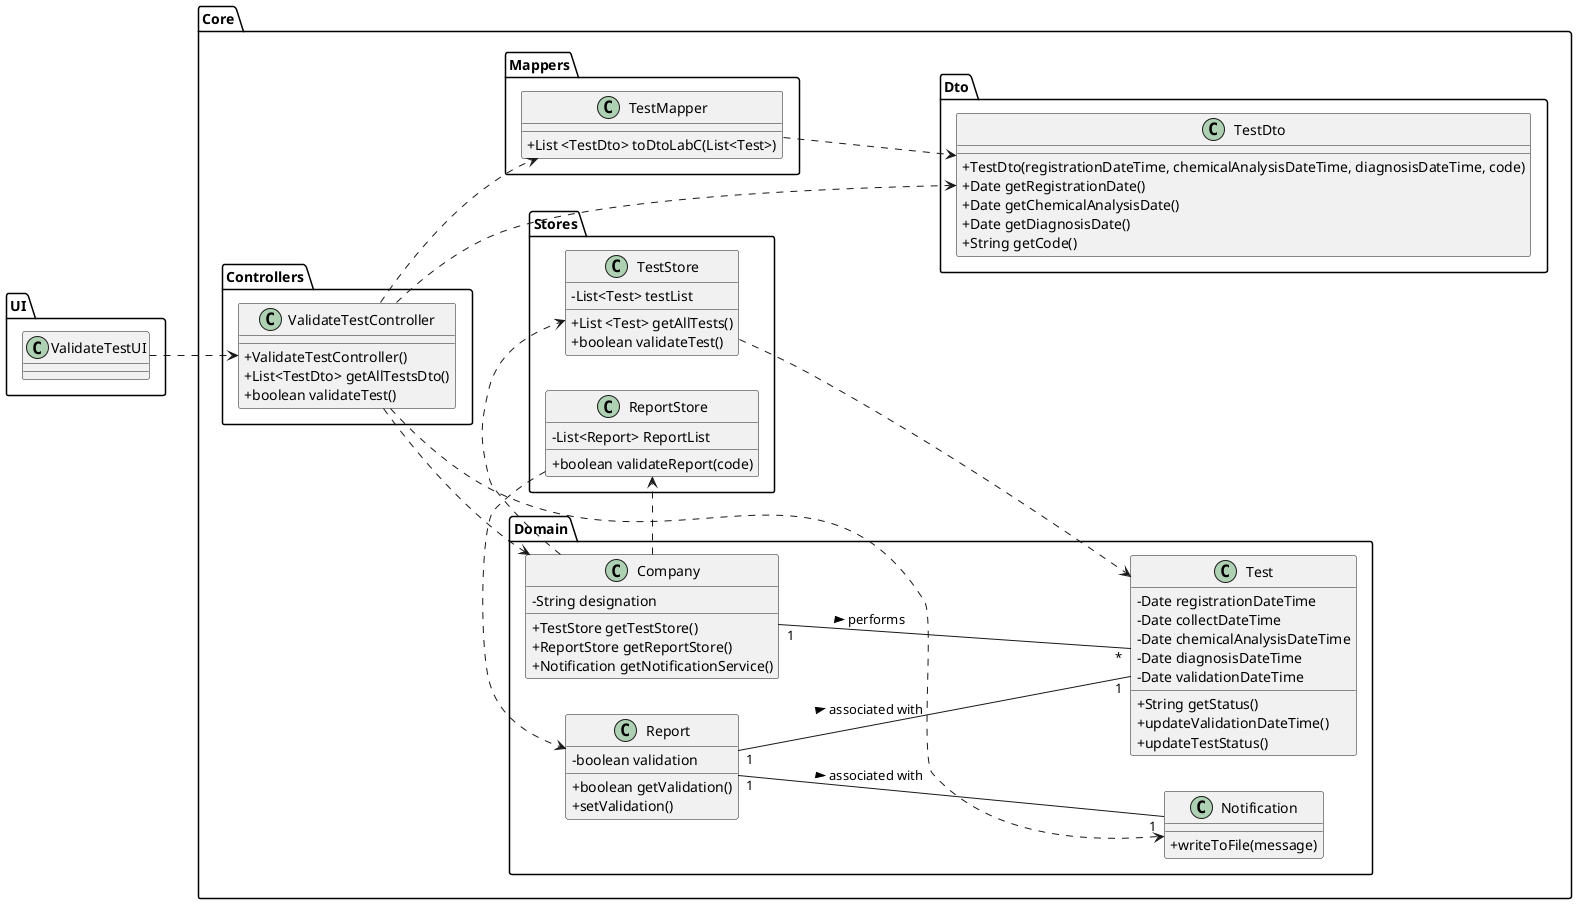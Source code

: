 @startuml
skinparam classAttributeIconSize 0
left to right direction

package Core{

package Domain{
class "Company" as C {
-String designation
+TestStore getTestStore()
+ReportStore getReportStore()
+Notification getNotificationService()
}

class "Test" as T {
-Date registrationDateTime
-Date collectDateTime
-Date chemicalAnalysisDateTime
-Date diagnosisDateTime
-Date validationDateTime
+String getStatus()
+updateValidationDateTime()
+updateTestStatus()
}

class "Report" as R{
-boolean validation
+boolean getValidation()
+ setValidation()
}

class "Notification" as N{
+ writeToFile(message)
}

}

package Stores{
class "TestStore" as TS{
-List<Test> testList
+List <Test> getAllTests()
+boolean validateTest()
}

class "ReportStore" as RS{
-List<Report> ReportList
+boolean validateReport(code)
}
}



package Controllers{
class "ValidateTestController" as VTC {
+ValidateTestController()
+List<TestDto> getAllTestsDto()
+boolean validateTest()
}





}

package Mappers{
class "TestMapper" as tM{
+List <TestDto> toDtoLabC(List<Test>)
}

}


package Dto{
class "TestDto" as tDto{
+TestDto(registrationDateTime, chemicalAnalysisDateTime, diagnosisDateTime, code)
+Date getRegistrationDate()
+Date getChemicalAnalysisDate()
+Date getDiagnosisDate()
+String getCode()
}



}

}
package UI{
class "ValidateTestUI" as VTUI
}

VTUI ..> VTC

C ..> TS
C ..> RS
VTC ..> C
VTC ..> tM
VTC ..> tDto
VTC ..> N

TS ..> T
tM ..> tDto

C "1" -- "*" T : > performs

RS ..> R
R "1" -- "1" T : > associated with
R "1" -- "1" N : > associated with

@enduml